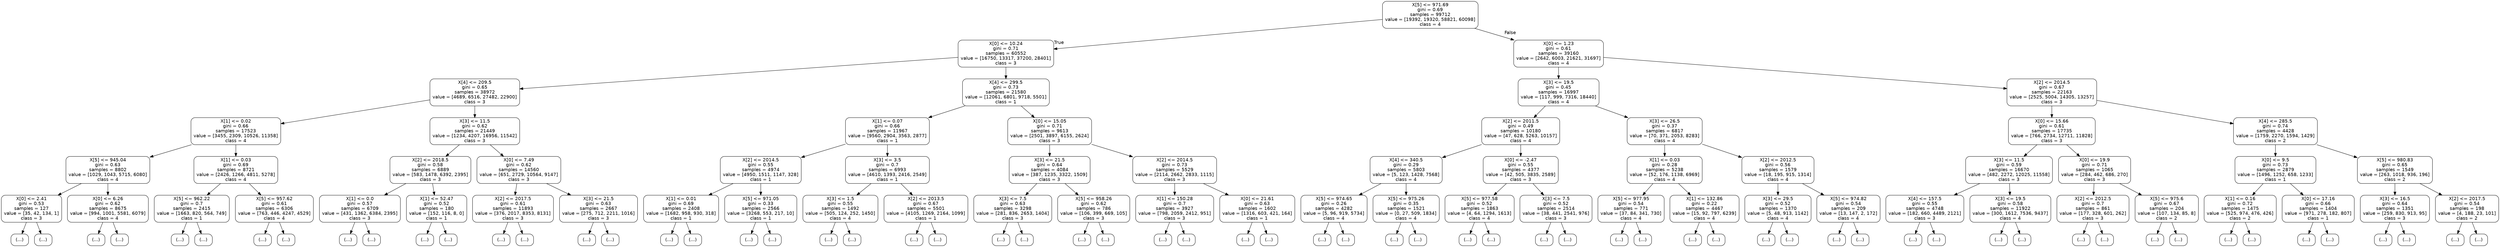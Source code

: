 digraph Tree {
node [shape=box, style="rounded", color="black", fontname="helvetica"] ;
edge [fontname="helvetica"] ;
0 [label="X[5] <= 971.69\ngini = 0.69\nsamples = 99712\nvalue = [19392, 19320, 58821, 60098]\nclass = 4"] ;
1 [label="X[0] <= 10.24\ngini = 0.71\nsamples = 60552\nvalue = [16750, 13317, 37200, 28401]\nclass = 3"] ;
0 -> 1 [labeldistance=2.5, labelangle=45, headlabel="True"] ;
2 [label="X[4] <= 209.5\ngini = 0.65\nsamples = 38972\nvalue = [4689, 6516, 27482, 22900]\nclass = 3"] ;
1 -> 2 ;
3 [label="X[1] <= 0.02\ngini = 0.66\nsamples = 17523\nvalue = [3455, 2309, 10526, 11358]\nclass = 4"] ;
2 -> 3 ;
4 [label="X[5] <= 945.04\ngini = 0.63\nsamples = 8802\nvalue = [1029, 1043, 5715, 6080]\nclass = 4"] ;
3 -> 4 ;
5 [label="X[0] <= 2.41\ngini = 0.53\nsamples = 127\nvalue = [35, 42, 134, 1]\nclass = 3"] ;
4 -> 5 ;
6 [label="(...)"] ;
5 -> 6 ;
31 [label="(...)"] ;
5 -> 31 ;
58 [label="X[0] <= 6.26\ngini = 0.62\nsamples = 8675\nvalue = [994, 1001, 5581, 6079]\nclass = 4"] ;
4 -> 58 ;
59 [label="(...)"] ;
58 -> 59 ;
2500 [label="(...)"] ;
58 -> 2500 ;
3165 [label="X[1] <= 0.03\ngini = 0.69\nsamples = 8721\nvalue = [2426, 1266, 4811, 5278]\nclass = 4"] ;
3 -> 3165 ;
3166 [label="X[5] <= 962.22\ngini = 0.7\nsamples = 2415\nvalue = [1663, 820, 564, 749]\nclass = 1"] ;
3165 -> 3166 ;
3167 [label="(...)"] ;
3166 -> 3167 ;
3620 [label="(...)"] ;
3166 -> 3620 ;
4411 [label="X[5] <= 957.62\ngini = 0.61\nsamples = 6306\nvalue = [763, 446, 4247, 4529]\nclass = 4"] ;
3165 -> 4411 ;
4412 [label="(...)"] ;
4411 -> 4412 ;
4687 [label="(...)"] ;
4411 -> 4687 ;
6546 [label="X[3] <= 11.5\ngini = 0.62\nsamples = 21449\nvalue = [1234, 4207, 16956, 11542]\nclass = 3"] ;
2 -> 6546 ;
6547 [label="X[2] <= 2018.5\ngini = 0.58\nsamples = 6889\nvalue = [583, 1478, 6392, 2395]\nclass = 3"] ;
6546 -> 6547 ;
6548 [label="X[1] <= 0.0\ngini = 0.57\nsamples = 6709\nvalue = [431, 1362, 6384, 2395]\nclass = 3"] ;
6547 -> 6548 ;
6549 [label="(...)"] ;
6548 -> 6549 ;
6578 [label="(...)"] ;
6548 -> 6578 ;
9387 [label="X[1] <= 52.47\ngini = 0.52\nsamples = 180\nvalue = [152, 116, 8, 0]\nclass = 1"] ;
6547 -> 9387 ;
9388 [label="(...)"] ;
9387 -> 9388 ;
9431 [label="(...)"] ;
9387 -> 9431 ;
9466 [label="X[0] <= 7.49\ngini = 0.62\nsamples = 14560\nvalue = [651, 2729, 10564, 9147]\nclass = 3"] ;
6546 -> 9466 ;
9467 [label="X[2] <= 2017.5\ngini = 0.61\nsamples = 11893\nvalue = [376, 2017, 8353, 8131]\nclass = 3"] ;
9466 -> 9467 ;
9468 [label="(...)"] ;
9467 -> 9468 ;
14529 [label="(...)"] ;
9467 -> 14529 ;
14762 [label="X[3] <= 21.5\ngini = 0.63\nsamples = 2667\nvalue = [275, 712, 2211, 1016]\nclass = 3"] ;
9466 -> 14762 ;
14763 [label="(...)"] ;
14762 -> 14763 ;
15616 [label="(...)"] ;
14762 -> 15616 ;
16089 [label="X[4] <= 299.5\ngini = 0.73\nsamples = 21580\nvalue = [12061, 6801, 9718, 5501]\nclass = 1"] ;
1 -> 16089 ;
16090 [label="X[1] <= 0.07\ngini = 0.66\nsamples = 11967\nvalue = [9560, 2904, 3563, 2877]\nclass = 1"] ;
16089 -> 16090 ;
16091 [label="X[2] <= 2014.5\ngini = 0.55\nsamples = 4974\nvalue = [4950, 1511, 1147, 328]\nclass = 1"] ;
16090 -> 16091 ;
16092 [label="X[1] <= 0.01\ngini = 0.69\nsamples = 2408\nvalue = [1682, 958, 930, 318]\nclass = 1"] ;
16091 -> 16092 ;
16093 [label="(...)"] ;
16092 -> 16093 ;
16774 [label="(...)"] ;
16092 -> 16774 ;
17367 [label="X[5] <= 971.05\ngini = 0.33\nsamples = 2566\nvalue = [3268, 553, 217, 10]\nclass = 1"] ;
16091 -> 17367 ;
17368 [label="(...)"] ;
17367 -> 17368 ;
18097 [label="(...)"] ;
17367 -> 18097 ;
18166 [label="X[3] <= 3.5\ngini = 0.7\nsamples = 6993\nvalue = [4610, 1393, 2416, 2549]\nclass = 1"] ;
16090 -> 18166 ;
18167 [label="X[3] <= 1.5\ngini = 0.55\nsamples = 1492\nvalue = [505, 124, 252, 1450]\nclass = 4"] ;
18166 -> 18167 ;
18168 [label="(...)"] ;
18167 -> 18168 ;
18325 [label="(...)"] ;
18167 -> 18325 ;
18708 [label="X[2] <= 2013.5\ngini = 0.67\nsamples = 5501\nvalue = [4105, 1269, 2164, 1099]\nclass = 1"] ;
18166 -> 18708 ;
18709 [label="(...)"] ;
18708 -> 18709 ;
20556 [label="(...)"] ;
18708 -> 20556 ;
21381 [label="X[0] <= 15.05\ngini = 0.71\nsamples = 9613\nvalue = [2501, 3897, 6155, 2624]\nclass = 3"] ;
16089 -> 21381 ;
21382 [label="X[3] <= 21.5\ngini = 0.64\nsamples = 4084\nvalue = [387, 1235, 3322, 1509]\nclass = 3"] ;
21381 -> 21382 ;
21383 [label="X[3] <= 7.5\ngini = 0.63\nsamples = 3298\nvalue = [281, 836, 2653, 1404]\nclass = 3"] ;
21382 -> 21383 ;
21384 [label="(...)"] ;
21383 -> 21384 ;
21881 [label="(...)"] ;
21383 -> 21881 ;
23112 [label="X[5] <= 958.26\ngini = 0.62\nsamples = 786\nvalue = [106, 399, 669, 105]\nclass = 3"] ;
21382 -> 23112 ;
23113 [label="(...)"] ;
23112 -> 23113 ;
23158 [label="(...)"] ;
23112 -> 23158 ;
23489 [label="X[2] <= 2014.5\ngini = 0.73\nsamples = 5529\nvalue = [2114, 2662, 2833, 1115]\nclass = 3"] ;
21381 -> 23489 ;
23490 [label="X[1] <= 150.28\ngini = 0.7\nsamples = 3927\nvalue = [798, 2059, 2412, 951]\nclass = 3"] ;
23489 -> 23490 ;
23491 [label="(...)"] ;
23490 -> 23491 ;
24050 [label="(...)"] ;
23490 -> 24050 ;
25607 [label="X[0] <= 21.61\ngini = 0.63\nsamples = 1602\nvalue = [1316, 603, 421, 164]\nclass = 1"] ;
23489 -> 25607 ;
25608 [label="(...)"] ;
25607 -> 25608 ;
26017 [label="(...)"] ;
25607 -> 26017 ;
26394 [label="X[0] <= 1.23\ngini = 0.61\nsamples = 39160\nvalue = [2642, 6003, 21621, 31697]\nclass = 4"] ;
0 -> 26394 [labeldistance=2.5, labelangle=-45, headlabel="False"] ;
26395 [label="X[3] <= 19.5\ngini = 0.45\nsamples = 16997\nvalue = [117, 999, 7316, 18440]\nclass = 4"] ;
26394 -> 26395 ;
26396 [label="X[2] <= 2011.5\ngini = 0.49\nsamples = 10180\nvalue = [47, 628, 5263, 10157]\nclass = 4"] ;
26395 -> 26396 ;
26397 [label="X[4] <= 340.5\ngini = 0.29\nsamples = 5803\nvalue = [5, 123, 1428, 7568]\nclass = 4"] ;
26396 -> 26397 ;
26398 [label="X[5] <= 974.65\ngini = 0.26\nsamples = 4282\nvalue = [5, 96, 919, 5734]\nclass = 4"] ;
26397 -> 26398 ;
26399 [label="(...)"] ;
26398 -> 26399 ;
26714 [label="(...)"] ;
26398 -> 26714 ;
27159 [label="X[5] <= 975.26\ngini = 0.35\nsamples = 1521\nvalue = [0, 27, 509, 1834]\nclass = 4"] ;
26397 -> 27159 ;
27160 [label="(...)"] ;
27159 -> 27160 ;
27269 [label="(...)"] ;
27159 -> 27269 ;
27540 [label="X[0] <= -2.47\ngini = 0.55\nsamples = 4377\nvalue = [42, 505, 3835, 2589]\nclass = 3"] ;
26396 -> 27540 ;
27541 [label="X[5] <= 977.58\ngini = 0.52\nsamples = 1863\nvalue = [4, 64, 1294, 1613]\nclass = 4"] ;
27540 -> 27541 ;
27542 [label="(...)"] ;
27541 -> 27542 ;
27805 [label="(...)"] ;
27541 -> 27805 ;
27864 [label="X[3] <= 7.5\ngini = 0.52\nsamples = 2514\nvalue = [38, 441, 2541, 976]\nclass = 3"] ;
27540 -> 27864 ;
27865 [label="(...)"] ;
27864 -> 27865 ;
28016 [label="(...)"] ;
27864 -> 28016 ;
28597 [label="X[3] <= 26.5\ngini = 0.37\nsamples = 6817\nvalue = [70, 371, 2053, 8283]\nclass = 4"] ;
26395 -> 28597 ;
28598 [label="X[1] <= 0.03\ngini = 0.28\nsamples = 5238\nvalue = [52, 176, 1138, 6969]\nclass = 4"] ;
28597 -> 28598 ;
28599 [label="X[5] <= 977.95\ngini = 0.54\nsamples = 771\nvalue = [37, 84, 341, 730]\nclass = 4"] ;
28598 -> 28599 ;
28600 [label="(...)"] ;
28599 -> 28600 ;
28775 [label="(...)"] ;
28599 -> 28775 ;
28810 [label="X[1] <= 132.86\ngini = 0.22\nsamples = 4467\nvalue = [15, 92, 797, 6239]\nclass = 4"] ;
28598 -> 28810 ;
28811 [label="(...)"] ;
28810 -> 28811 ;
29398 [label="(...)"] ;
28810 -> 29398 ;
29455 [label="X[2] <= 2012.5\ngini = 0.56\nsamples = 1579\nvalue = [18, 195, 915, 1314]\nclass = 4"] ;
28597 -> 29455 ;
29456 [label="X[3] <= 29.5\ngini = 0.52\nsamples = 1370\nvalue = [5, 48, 913, 1142]\nclass = 4"] ;
29455 -> 29456 ;
29457 [label="(...)"] ;
29456 -> 29457 ;
29750 [label="(...)"] ;
29456 -> 29750 ;
29813 [label="X[5] <= 974.82\ngini = 0.54\nsamples = 209\nvalue = [13, 147, 2, 172]\nclass = 4"] ;
29455 -> 29813 ;
29814 [label="(...)"] ;
29813 -> 29814 ;
29827 [label="(...)"] ;
29813 -> 29827 ;
29856 [label="X[2] <= 2014.5\ngini = 0.67\nsamples = 22163\nvalue = [2525, 5004, 14305, 13257]\nclass = 3"] ;
26394 -> 29856 ;
29857 [label="X[0] <= 15.66\ngini = 0.61\nsamples = 17735\nvalue = [766, 2734, 12711, 11828]\nclass = 3"] ;
29856 -> 29857 ;
29858 [label="X[3] <= 11.5\ngini = 0.59\nsamples = 16670\nvalue = [482, 2272, 12025, 11558]\nclass = 3"] ;
29857 -> 29858 ;
29859 [label="X[4] <= 157.5\ngini = 0.55\nsamples = 4748\nvalue = [182, 660, 4489, 2121]\nclass = 3"] ;
29858 -> 29859 ;
29860 [label="(...)"] ;
29859 -> 29860 ;
30287 [label="(...)"] ;
29859 -> 30287 ;
31704 [label="X[3] <= 19.5\ngini = 0.58\nsamples = 11922\nvalue = [300, 1612, 7536, 9437]\nclass = 4"] ;
29858 -> 31704 ;
31705 [label="(...)"] ;
31704 -> 31705 ;
34510 [label="(...)"] ;
31704 -> 34510 ;
36545 [label="X[0] <= 19.9\ngini = 0.71\nsamples = 1065\nvalue = [284, 462, 686, 270]\nclass = 3"] ;
29857 -> 36545 ;
36546 [label="X[2] <= 2012.5\ngini = 0.7\nsamples = 861\nvalue = [177, 328, 601, 262]\nclass = 3"] ;
36545 -> 36546 ;
36547 [label="(...)"] ;
36546 -> 36547 ;
36910 [label="(...)"] ;
36546 -> 36910 ;
36975 [label="X[5] <= 975.6\ngini = 0.67\nsamples = 204\nvalue = [107, 134, 85, 8]\nclass = 2"] ;
36545 -> 36975 ;
36976 [label="(...)"] ;
36975 -> 36976 ;
37111 [label="(...)"] ;
36975 -> 37111 ;
37118 [label="X[4] <= 285.5\ngini = 0.74\nsamples = 4428\nvalue = [1759, 2270, 1594, 1429]\nclass = 2"] ;
29856 -> 37118 ;
37119 [label="X[0] <= 9.5\ngini = 0.73\nsamples = 2879\nvalue = [1496, 1252, 658, 1233]\nclass = 1"] ;
37118 -> 37119 ;
37120 [label="X[1] <= 0.16\ngini = 0.72\nsamples = 1475\nvalue = [525, 974, 476, 426]\nclass = 2"] ;
37119 -> 37120 ;
37121 [label="(...)"] ;
37120 -> 37121 ;
37770 [label="(...)"] ;
37120 -> 37770 ;
37905 [label="X[0] <= 17.16\ngini = 0.66\nsamples = 1404\nvalue = [971, 278, 182, 807]\nclass = 1"] ;
37119 -> 37905 ;
37906 [label="(...)"] ;
37905 -> 37906 ;
38353 [label="(...)"] ;
37905 -> 38353 ;
38454 [label="X[5] <= 980.83\ngini = 0.65\nsamples = 1549\nvalue = [263, 1018, 936, 196]\nclass = 2"] ;
37118 -> 38454 ;
38455 [label="X[3] <= 16.5\ngini = 0.64\nsamples = 1351\nvalue = [259, 830, 913, 95]\nclass = 3"] ;
38454 -> 38455 ;
38456 [label="(...)"] ;
38455 -> 38456 ;
38801 [label="(...)"] ;
38455 -> 38801 ;
39102 [label="X[2] <= 2017.5\ngini = 0.54\nsamples = 198\nvalue = [4, 188, 23, 101]\nclass = 2"] ;
38454 -> 39102 ;
39103 [label="(...)"] ;
39102 -> 39103 ;
39142 [label="(...)"] ;
39102 -> 39142 ;
}